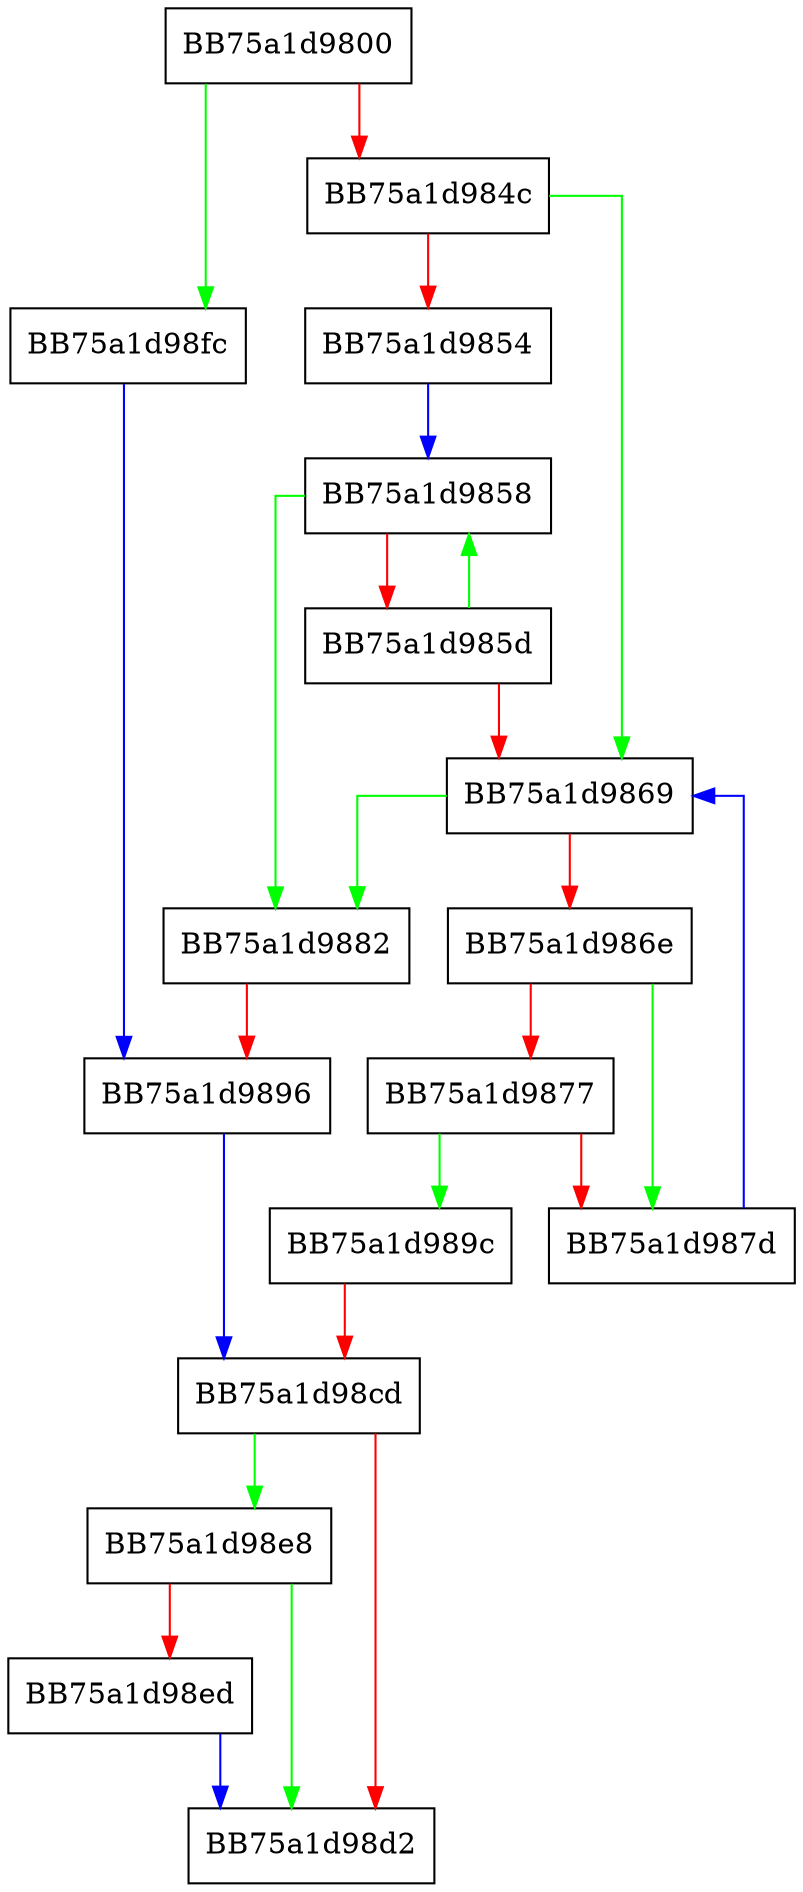 digraph EnumUserProfiles {
  node [shape="box"];
  graph [splines=ortho];
  BB75a1d9800 -> BB75a1d98fc [color="green"];
  BB75a1d9800 -> BB75a1d984c [color="red"];
  BB75a1d984c -> BB75a1d9869 [color="green"];
  BB75a1d984c -> BB75a1d9854 [color="red"];
  BB75a1d9854 -> BB75a1d9858 [color="blue"];
  BB75a1d9858 -> BB75a1d9882 [color="green"];
  BB75a1d9858 -> BB75a1d985d [color="red"];
  BB75a1d985d -> BB75a1d9858 [color="green"];
  BB75a1d985d -> BB75a1d9869 [color="red"];
  BB75a1d9869 -> BB75a1d9882 [color="green"];
  BB75a1d9869 -> BB75a1d986e [color="red"];
  BB75a1d986e -> BB75a1d987d [color="green"];
  BB75a1d986e -> BB75a1d9877 [color="red"];
  BB75a1d9877 -> BB75a1d989c [color="green"];
  BB75a1d9877 -> BB75a1d987d [color="red"];
  BB75a1d987d -> BB75a1d9869 [color="blue"];
  BB75a1d9882 -> BB75a1d9896 [color="red"];
  BB75a1d9896 -> BB75a1d98cd [color="blue"];
  BB75a1d989c -> BB75a1d98cd [color="red"];
  BB75a1d98cd -> BB75a1d98e8 [color="green"];
  BB75a1d98cd -> BB75a1d98d2 [color="red"];
  BB75a1d98e8 -> BB75a1d98d2 [color="green"];
  BB75a1d98e8 -> BB75a1d98ed [color="red"];
  BB75a1d98ed -> BB75a1d98d2 [color="blue"];
  BB75a1d98fc -> BB75a1d9896 [color="blue"];
}
